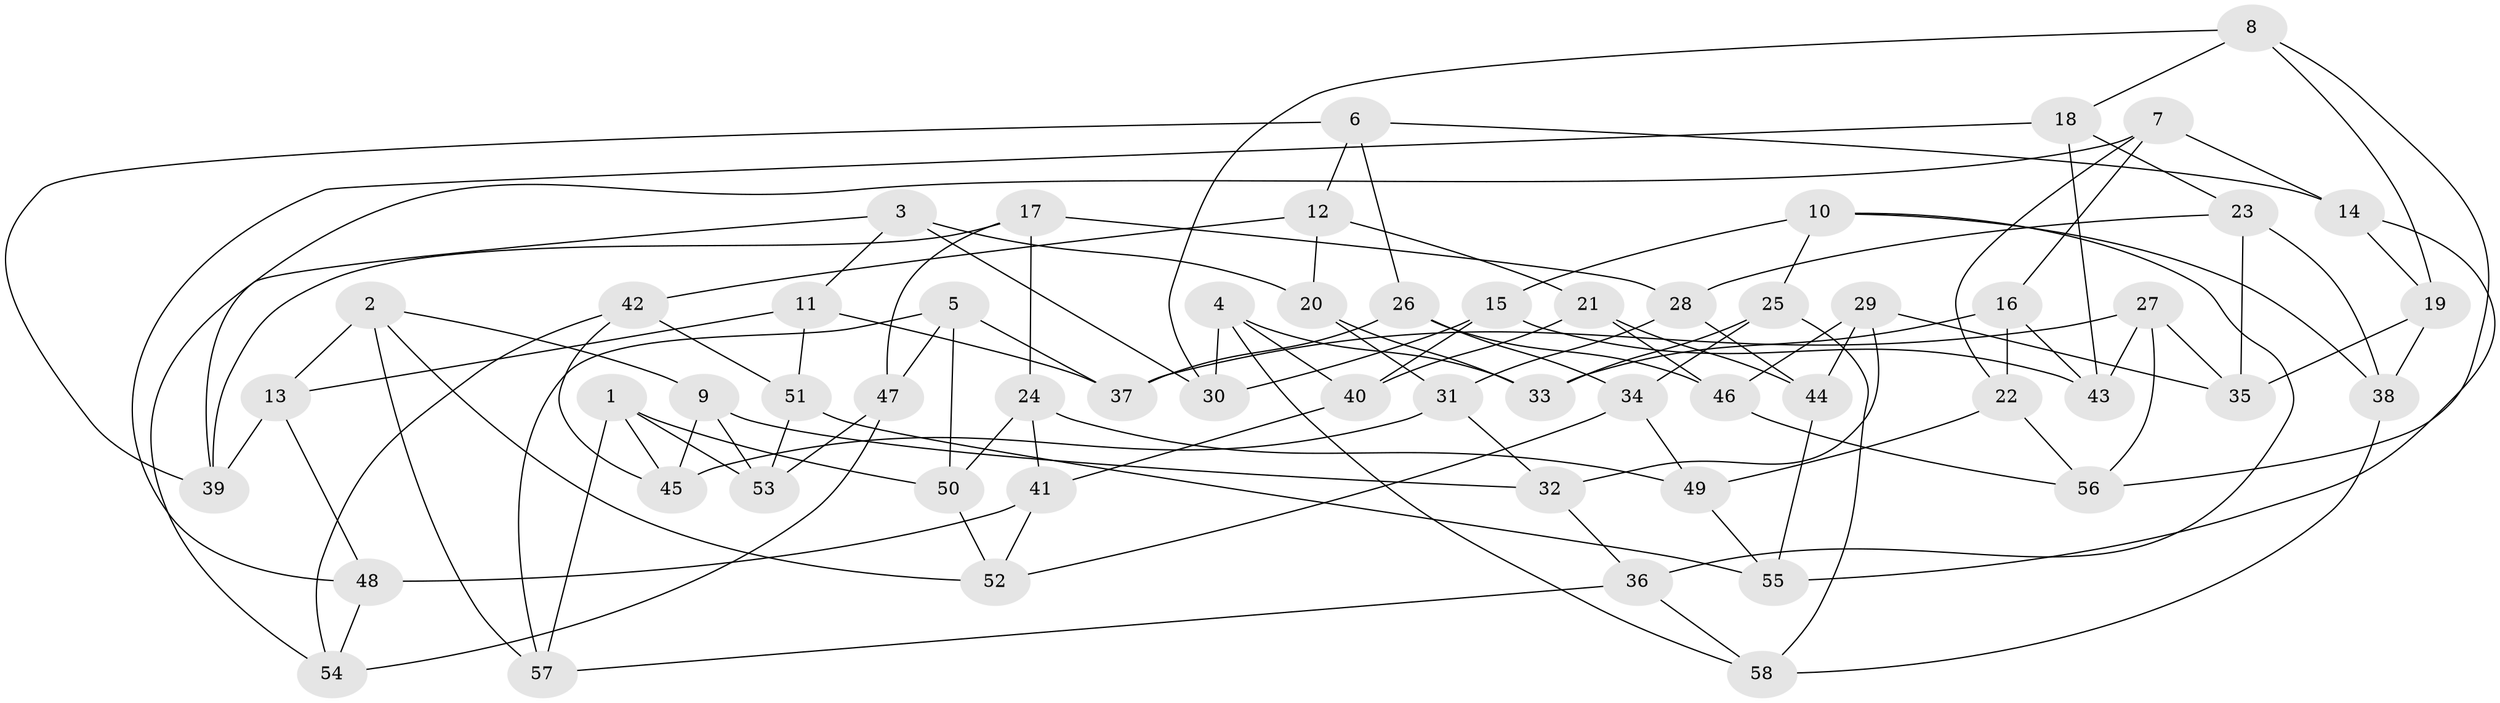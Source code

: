 // Generated by graph-tools (version 1.1) at 2025/02/03/09/25 03:02:57]
// undirected, 58 vertices, 116 edges
graph export_dot {
graph [start="1"]
  node [color=gray90,style=filled];
  1;
  2;
  3;
  4;
  5;
  6;
  7;
  8;
  9;
  10;
  11;
  12;
  13;
  14;
  15;
  16;
  17;
  18;
  19;
  20;
  21;
  22;
  23;
  24;
  25;
  26;
  27;
  28;
  29;
  30;
  31;
  32;
  33;
  34;
  35;
  36;
  37;
  38;
  39;
  40;
  41;
  42;
  43;
  44;
  45;
  46;
  47;
  48;
  49;
  50;
  51;
  52;
  53;
  54;
  55;
  56;
  57;
  58;
  1 -- 45;
  1 -- 57;
  1 -- 50;
  1 -- 53;
  2 -- 9;
  2 -- 57;
  2 -- 13;
  2 -- 52;
  3 -- 54;
  3 -- 30;
  3 -- 11;
  3 -- 20;
  4 -- 30;
  4 -- 40;
  4 -- 58;
  4 -- 33;
  5 -- 57;
  5 -- 50;
  5 -- 47;
  5 -- 37;
  6 -- 26;
  6 -- 12;
  6 -- 39;
  6 -- 14;
  7 -- 22;
  7 -- 39;
  7 -- 16;
  7 -- 14;
  8 -- 30;
  8 -- 19;
  8 -- 56;
  8 -- 18;
  9 -- 32;
  9 -- 53;
  9 -- 45;
  10 -- 25;
  10 -- 38;
  10 -- 15;
  10 -- 36;
  11 -- 51;
  11 -- 13;
  11 -- 37;
  12 -- 42;
  12 -- 20;
  12 -- 21;
  13 -- 39;
  13 -- 48;
  14 -- 55;
  14 -- 19;
  15 -- 40;
  15 -- 30;
  15 -- 43;
  16 -- 22;
  16 -- 43;
  16 -- 33;
  17 -- 28;
  17 -- 39;
  17 -- 47;
  17 -- 24;
  18 -- 43;
  18 -- 23;
  18 -- 48;
  19 -- 38;
  19 -- 35;
  20 -- 33;
  20 -- 31;
  21 -- 44;
  21 -- 46;
  21 -- 40;
  22 -- 49;
  22 -- 56;
  23 -- 38;
  23 -- 28;
  23 -- 35;
  24 -- 49;
  24 -- 41;
  24 -- 50;
  25 -- 58;
  25 -- 33;
  25 -- 34;
  26 -- 46;
  26 -- 37;
  26 -- 34;
  27 -- 56;
  27 -- 35;
  27 -- 37;
  27 -- 43;
  28 -- 44;
  28 -- 31;
  29 -- 44;
  29 -- 46;
  29 -- 32;
  29 -- 35;
  31 -- 45;
  31 -- 32;
  32 -- 36;
  34 -- 52;
  34 -- 49;
  36 -- 58;
  36 -- 57;
  38 -- 58;
  40 -- 41;
  41 -- 48;
  41 -- 52;
  42 -- 54;
  42 -- 45;
  42 -- 51;
  44 -- 55;
  46 -- 56;
  47 -- 53;
  47 -- 54;
  48 -- 54;
  49 -- 55;
  50 -- 52;
  51 -- 55;
  51 -- 53;
}
